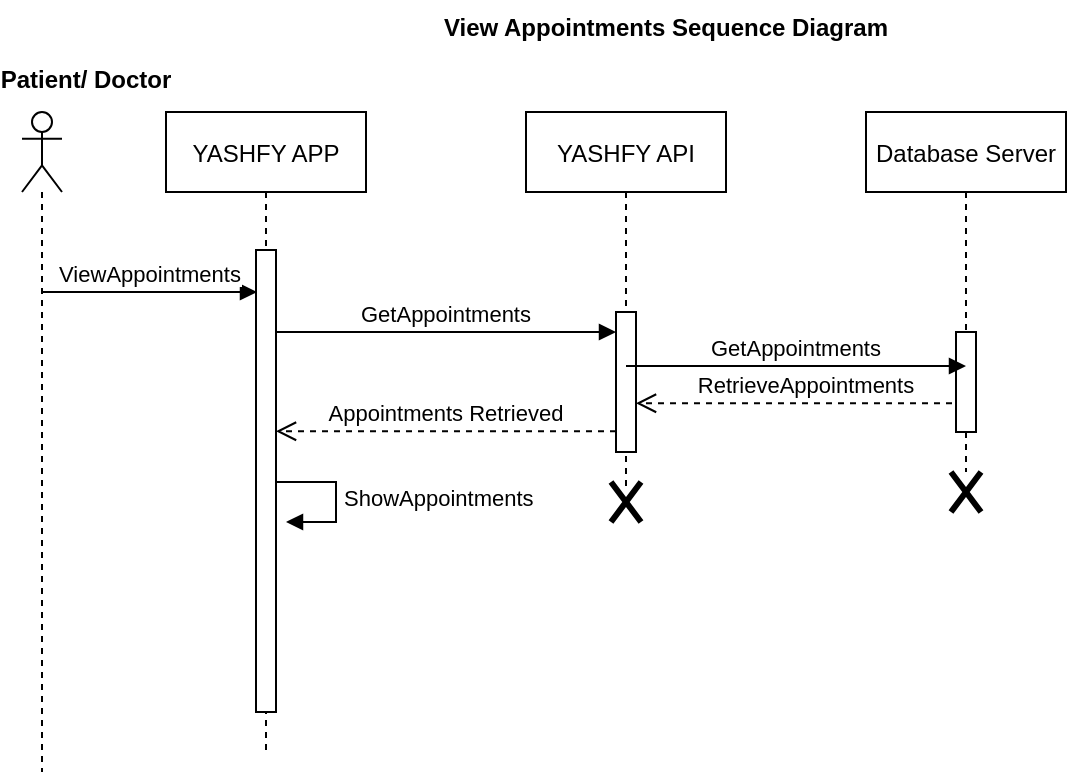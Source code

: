 <mxfile version="16.6.4" type="device"><diagram id="kgpKYQtTHZ0yAKxKKP6v" name="Page-1"><mxGraphModel dx="1157" dy="575" grid="1" gridSize="10" guides="1" tooltips="1" connect="1" arrows="1" fold="1" page="1" pageScale="1" pageWidth="850" pageHeight="1100" math="0" shadow="0"><root><mxCell id="0"/><mxCell id="1" parent="0"/><mxCell id="3nuBFxr9cyL0pnOWT2aG-1" value="YASHFY APP" style="shape=umlLifeline;perimeter=lifelinePerimeter;container=1;collapsible=0;recursiveResize=0;rounded=0;shadow=0;strokeWidth=1;" parent="1" vertex="1"><mxGeometry x="120" y="80" width="100" height="320" as="geometry"/></mxCell><mxCell id="3nuBFxr9cyL0pnOWT2aG-2" value="" style="points=[];perimeter=orthogonalPerimeter;rounded=0;shadow=0;strokeWidth=1;" parent="3nuBFxr9cyL0pnOWT2aG-1" vertex="1"><mxGeometry x="45" y="69" width="10" height="231" as="geometry"/></mxCell><mxCell id="Q5_kEp4C6wmAfCaZ95lo-2" value="ViewAppointments" style="verticalAlign=bottom;endArrow=block;shadow=0;strokeWidth=1;" edge="1" parent="3nuBFxr9cyL0pnOWT2aG-1" source="Q5_kEp4C6wmAfCaZ95lo-1"><mxGeometry relative="1" as="geometry"><mxPoint x="-44" y="90.0" as="sourcePoint"/><mxPoint x="45.5" y="90.0" as="targetPoint"/></mxGeometry></mxCell><mxCell id="Q5_kEp4C6wmAfCaZ95lo-10" value="Appointments Retrieved" style="verticalAlign=bottom;endArrow=open;dashed=1;endSize=8;exitX=0;exitY=0.95;shadow=0;strokeWidth=1;" edge="1" parent="3nuBFxr9cyL0pnOWT2aG-1"><mxGeometry relative="1" as="geometry"><mxPoint x="55.0" y="159.63" as="targetPoint"/><mxPoint x="225" y="159.63" as="sourcePoint"/></mxGeometry></mxCell><mxCell id="Q5_kEp4C6wmAfCaZ95lo-34" value="Show&lt;span style=&quot;text-align: center&quot;&gt;Appointments&lt;/span&gt;" style="edgeStyle=orthogonalEdgeStyle;html=1;align=left;spacingLeft=2;endArrow=block;rounded=0;entryX=1;entryY=0;" edge="1" parent="3nuBFxr9cyL0pnOWT2aG-1"><mxGeometry relative="1" as="geometry"><mxPoint x="55" y="185" as="sourcePoint"/><Array as="points"><mxPoint x="85" y="185"/></Array><mxPoint x="60" y="205" as="targetPoint"/></mxGeometry></mxCell><mxCell id="3nuBFxr9cyL0pnOWT2aG-5" value="YASHFY API" style="shape=umlLifeline;perimeter=lifelinePerimeter;container=1;collapsible=0;recursiveResize=0;rounded=0;shadow=0;strokeWidth=1;" parent="1" vertex="1"><mxGeometry x="300" y="80" width="100" height="190" as="geometry"/></mxCell><mxCell id="3nuBFxr9cyL0pnOWT2aG-6" value="" style="points=[];perimeter=orthogonalPerimeter;rounded=0;shadow=0;strokeWidth=1;" parent="3nuBFxr9cyL0pnOWT2aG-5" vertex="1"><mxGeometry x="45" y="100" width="10" height="70" as="geometry"/></mxCell><mxCell id="Q5_kEp4C6wmAfCaZ95lo-9" value="RetrieveAppointments" style="verticalAlign=bottom;endArrow=open;dashed=1;endSize=8;exitX=0;exitY=0.95;shadow=0;strokeWidth=1;" edge="1" parent="3nuBFxr9cyL0pnOWT2aG-5"><mxGeometry relative="1" as="geometry"><mxPoint x="55" y="145.63" as="targetPoint"/><mxPoint x="225" y="145.63" as="sourcePoint"/></mxGeometry></mxCell><mxCell id="3nuBFxr9cyL0pnOWT2aG-8" value="GetAppointments" style="verticalAlign=bottom;endArrow=block;entryX=0;entryY=0;shadow=0;strokeWidth=1;" parent="1" edge="1"><mxGeometry relative="1" as="geometry"><mxPoint x="175.0" y="190.0" as="sourcePoint"/><mxPoint x="345.0" y="190.0" as="targetPoint"/></mxGeometry></mxCell><mxCell id="Q5_kEp4C6wmAfCaZ95lo-1" value="" style="shape=umlLifeline;participant=umlActor;perimeter=lifelinePerimeter;whiteSpace=wrap;html=1;container=1;collapsible=0;recursiveResize=0;verticalAlign=top;spacingTop=36;outlineConnect=0;" vertex="1" parent="1"><mxGeometry x="48" y="80" width="20" height="330" as="geometry"/></mxCell><mxCell id="Q5_kEp4C6wmAfCaZ95lo-4" value="Database Server" style="shape=umlLifeline;perimeter=lifelinePerimeter;container=1;collapsible=0;recursiveResize=0;rounded=0;shadow=0;strokeWidth=1;" vertex="1" parent="1"><mxGeometry x="470" y="80" width="100" height="180" as="geometry"/></mxCell><mxCell id="Q5_kEp4C6wmAfCaZ95lo-5" value="" style="points=[];perimeter=orthogonalPerimeter;rounded=0;shadow=0;strokeWidth=1;" vertex="1" parent="Q5_kEp4C6wmAfCaZ95lo-4"><mxGeometry x="45" y="110" width="10" height="50" as="geometry"/></mxCell><mxCell id="Q5_kEp4C6wmAfCaZ95lo-6" value="GetAppointments" style="verticalAlign=bottom;endArrow=block;entryX=0;entryY=0;shadow=0;strokeWidth=1;" edge="1" parent="1"><mxGeometry relative="1" as="geometry"><mxPoint x="350" y="207" as="sourcePoint"/><mxPoint x="520.0" y="207.0" as="targetPoint"/></mxGeometry></mxCell><mxCell id="Q5_kEp4C6wmAfCaZ95lo-18" value="" style="shape=umlDestroy;whiteSpace=wrap;html=1;strokeWidth=3;" vertex="1" parent="1"><mxGeometry x="342.5" y="265" width="15" height="20" as="geometry"/></mxCell><mxCell id="Q5_kEp4C6wmAfCaZ95lo-19" value="" style="shape=umlDestroy;whiteSpace=wrap;html=1;strokeWidth=3;" vertex="1" parent="1"><mxGeometry x="512.5" y="260" width="15" height="20" as="geometry"/></mxCell><mxCell id="Q5_kEp4C6wmAfCaZ95lo-21" value="Patient/ Doctor" style="text;align=center;fontStyle=1;verticalAlign=middle;spacingLeft=3;spacingRight=3;strokeColor=none;rotatable=0;points=[[0,0.5],[1,0.5]];portConstraint=eastwest;" vertex="1" parent="1"><mxGeometry x="40" y="50" width="80" height="26" as="geometry"/></mxCell><mxCell id="Q5_kEp4C6wmAfCaZ95lo-22" value="View Appointments Sequence Diagram" style="text;align=center;fontStyle=1;verticalAlign=middle;spacingLeft=3;spacingRight=3;strokeColor=none;rotatable=0;points=[[0,0.5],[1,0.5]];portConstraint=eastwest;" vertex="1" parent="1"><mxGeometry x="330" y="24" width="80" height="26" as="geometry"/></mxCell></root></mxGraphModel></diagram></mxfile>